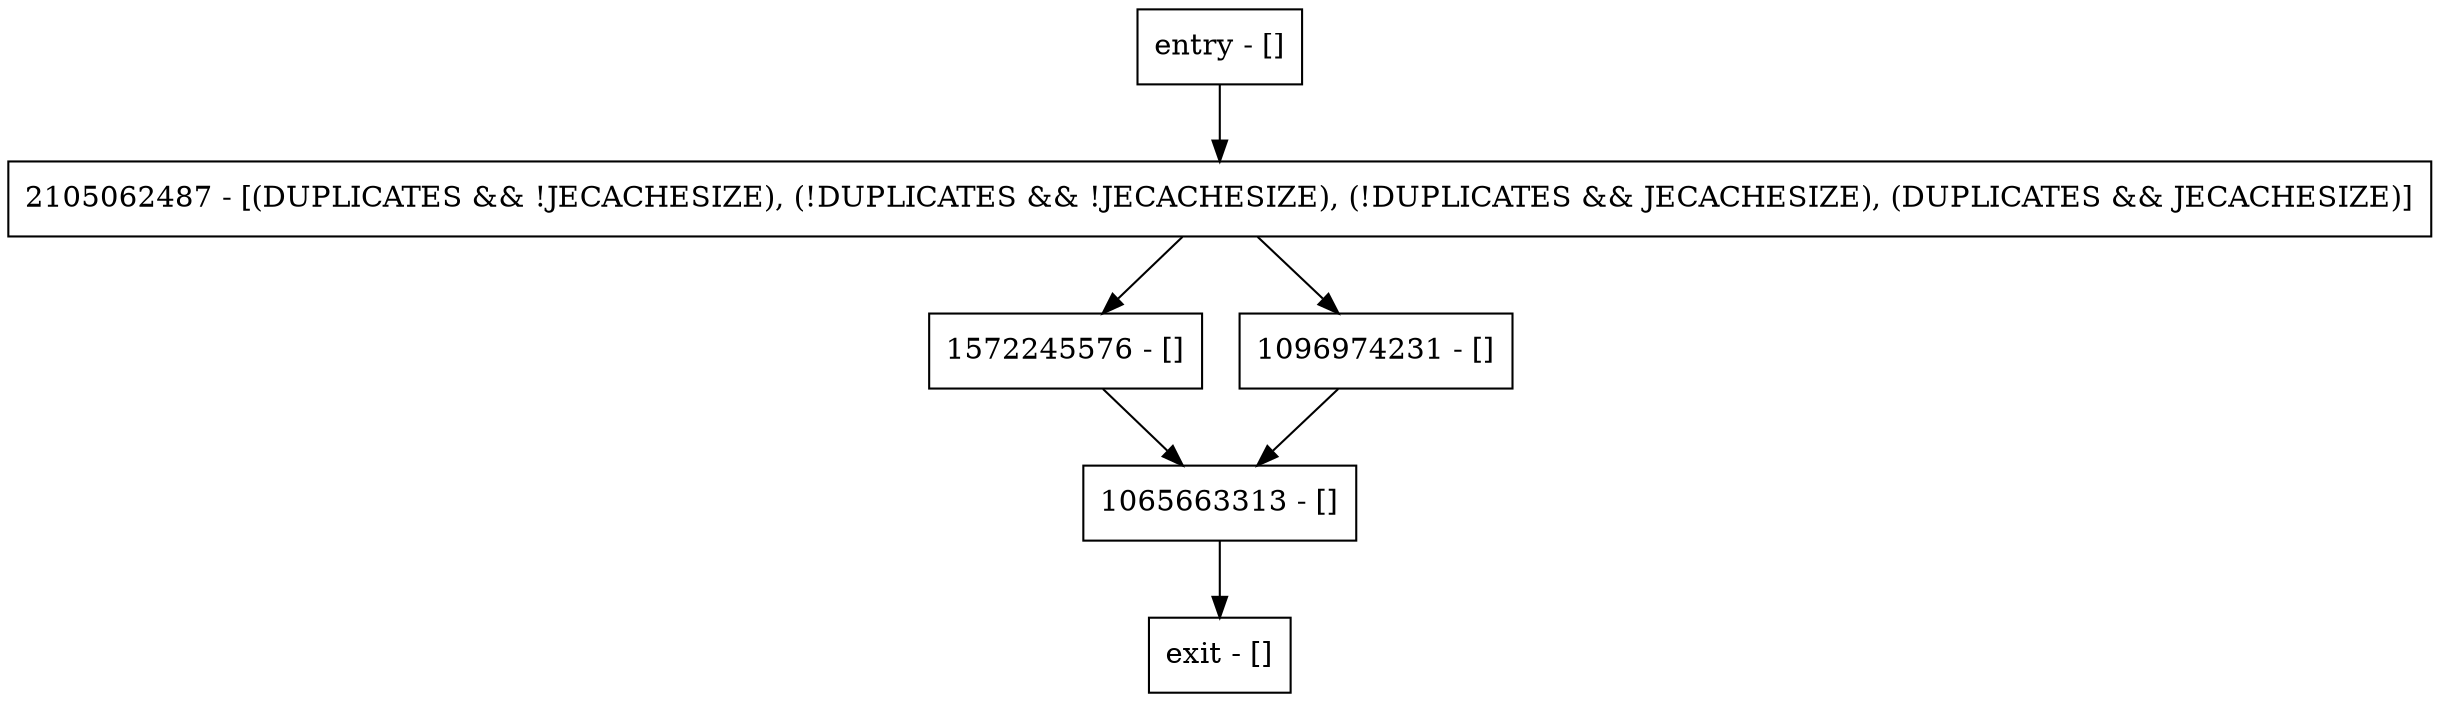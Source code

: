 digraph getUtilizationRepairDone {
node [shape=record];
entry [label="entry - []"];
exit [label="exit - []"];
1065663313 [label="1065663313 - []"];
2105062487 [label="2105062487 - [(DUPLICATES && !JECACHESIZE), (!DUPLICATES && !JECACHESIZE), (!DUPLICATES && JECACHESIZE), (DUPLICATES && JECACHESIZE)]"];
1572245576 [label="1572245576 - []"];
1096974231 [label="1096974231 - []"];
entry;
exit;
entry -> 2105062487;
1065663313 -> exit;
2105062487 -> 1572245576;
2105062487 -> 1096974231;
1572245576 -> 1065663313;
1096974231 -> 1065663313;
}
